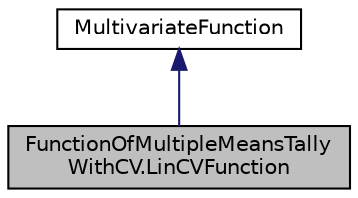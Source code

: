 digraph "FunctionOfMultipleMeansTallyWithCV.LinCVFunction"
{
 // INTERACTIVE_SVG=YES
  bgcolor="transparent";
  edge [fontname="Helvetica",fontsize="10",labelfontname="Helvetica",labelfontsize="10"];
  node [fontname="Helvetica",fontsize="10",shape=record];
  Node0 [label="FunctionOfMultipleMeansTally\lWithCV.LinCVFunction",height=0.2,width=0.4,color="black", fillcolor="grey75", style="filled", fontcolor="black"];
  Node1 -> Node0 [dir="back",color="midnightblue",fontsize="10",style="solid",fontname="Helvetica"];
  Node1 [label="MultivariateFunction",height=0.2,width=0.4,color="black",URL="$df/d60/interfaceumontreal_1_1ssj_1_1util_1_1MultivariateFunction.html",tooltip="Represents a function of multiple variables. "];
}
